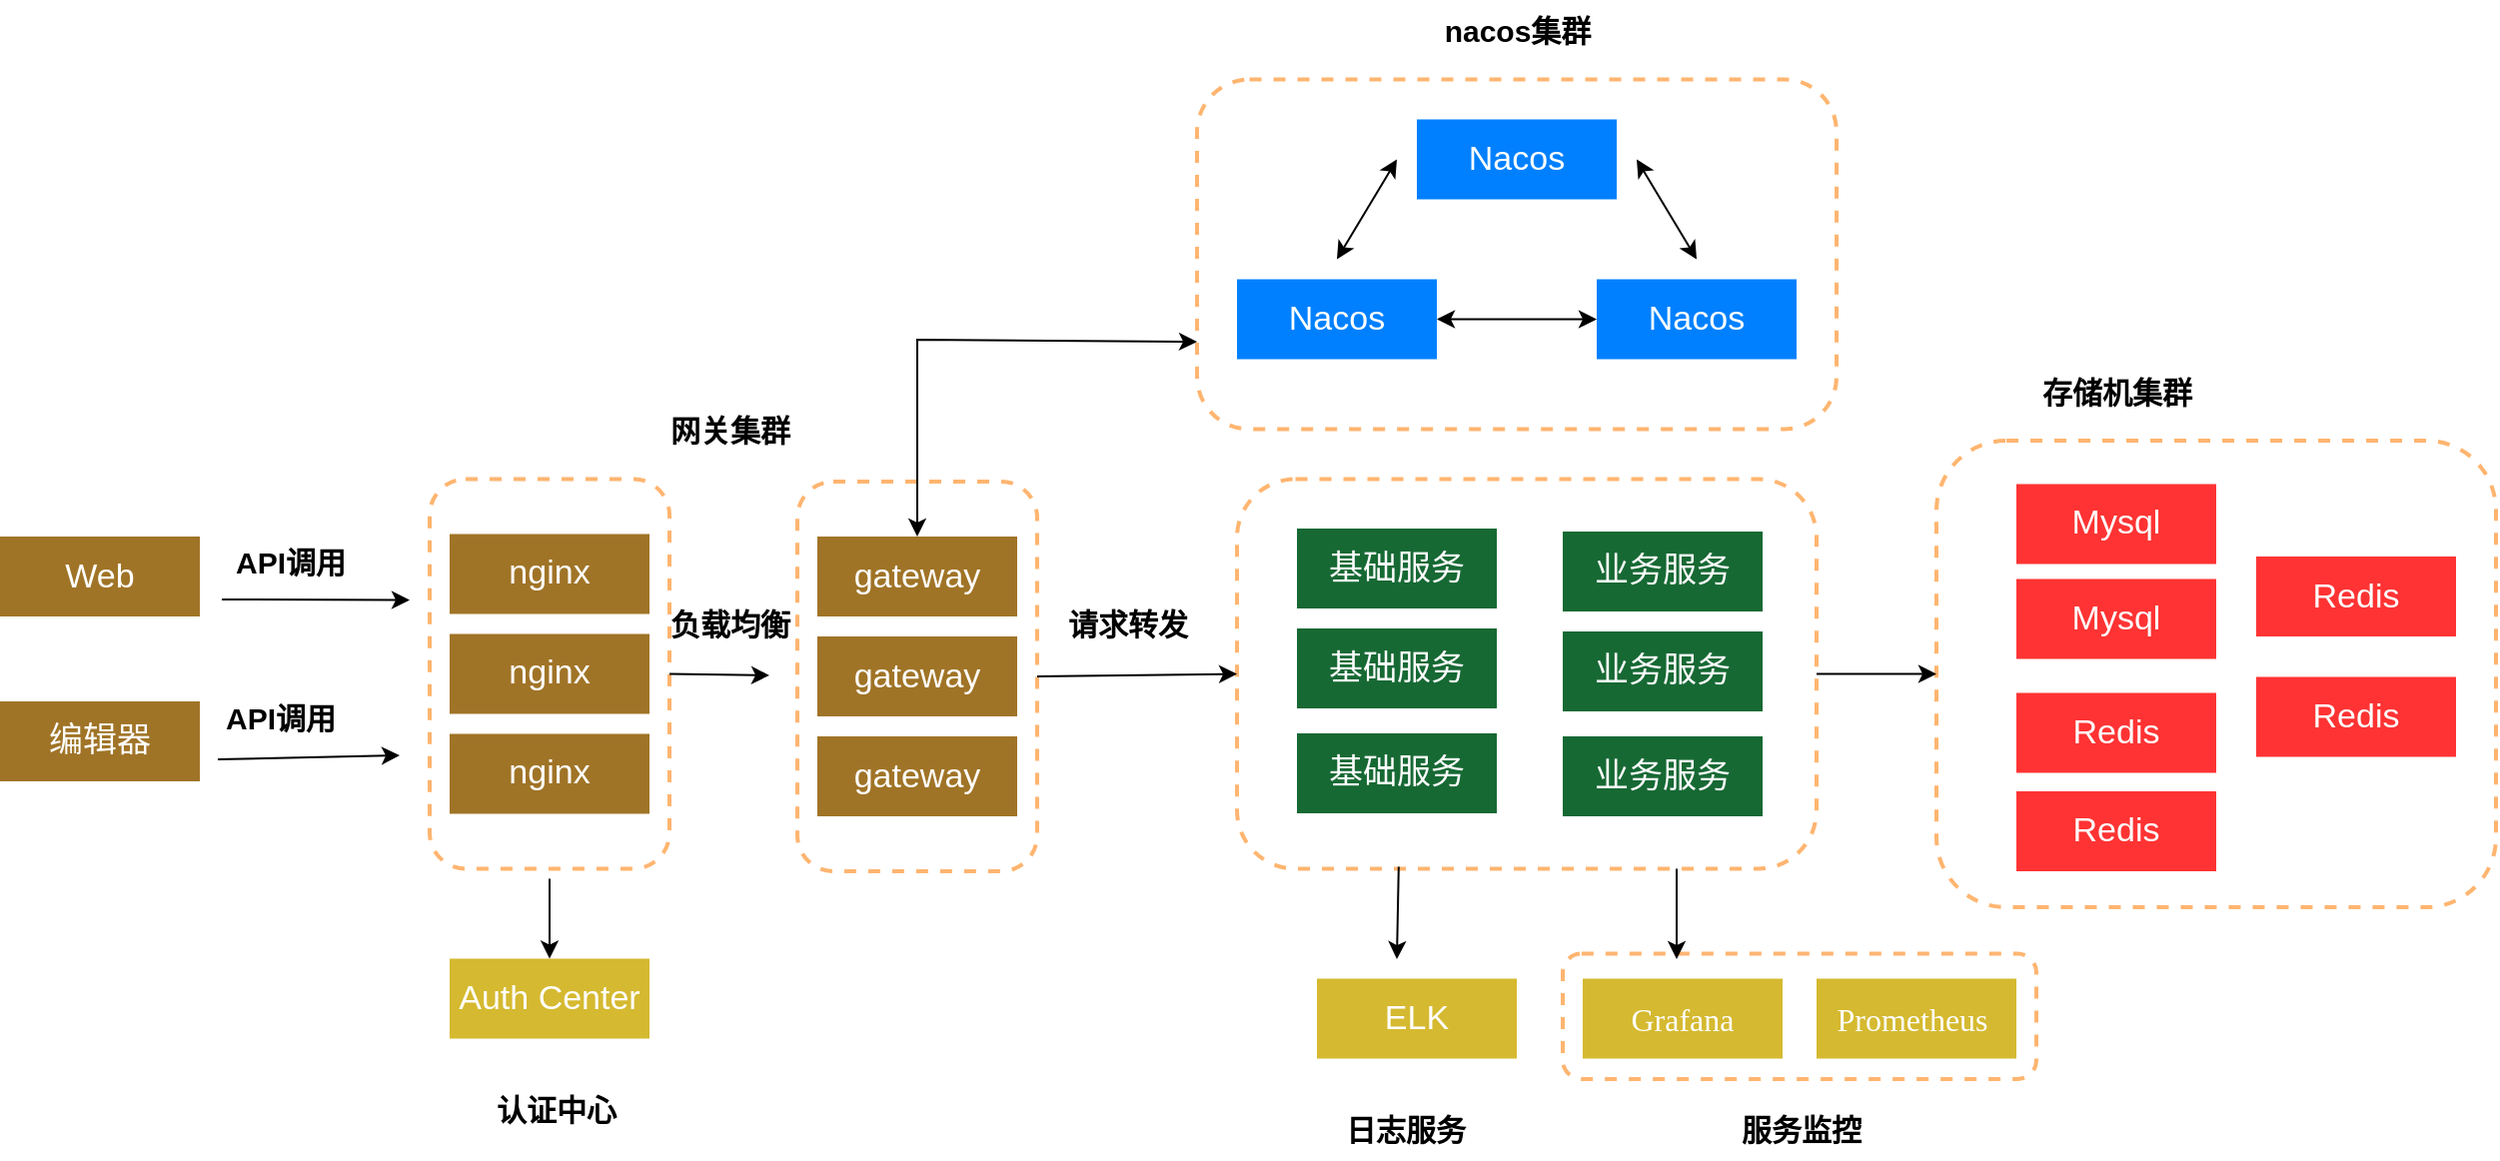 <mxfile version="24.5.5" type="github">
  <diagram name="第 1 页" id="CDN1awkTx7iHZSeHB25q">
    <mxGraphModel dx="2062" dy="1824" grid="1" gridSize="10" guides="1" tooltips="1" connect="1" arrows="1" fold="1" page="1" pageScale="1" pageWidth="827" pageHeight="1169" math="0" shadow="0">
      <root>
        <mxCell id="0" />
        <mxCell id="1" parent="0" />
        <mxCell id="YpanblVg95gVwMK05n6i-53" value="" style="rounded=1;whiteSpace=wrap;html=1;dashed=1;strokeColor=#FFB570;strokeWidth=2;" vertex="1" parent="1">
          <mxGeometry x="493" y="467.25" width="237" height="62.75" as="geometry" />
        </mxCell>
        <mxCell id="YpanblVg95gVwMK05n6i-47" value="" style="rounded=1;whiteSpace=wrap;html=1;dashed=1;strokeColor=#FFB570;strokeWidth=2;container=0;" vertex="1" parent="1">
          <mxGeometry x="110" y="231" width="120" height="195" as="geometry" />
        </mxCell>
        <mxCell id="YpanblVg95gVwMK05n6i-1" value="" style="rounded=1;whiteSpace=wrap;html=1;dashed=1;strokeColor=#FFB570;strokeWidth=2;" vertex="1" parent="1">
          <mxGeometry x="680" y="210.5" width="280" height="233.5" as="geometry" />
        </mxCell>
        <mxCell id="YpanblVg95gVwMK05n6i-7" value="" style="endArrow=classic;startArrow=classic;html=1;rounded=0;entryX=0;entryY=0.75;entryDx=0;entryDy=0;" edge="1" parent="1" source="YpanblVg95gVwMK05n6i-4" target="YpanblVg95gVwMK05n6i-18">
          <mxGeometry width="50" height="50" relative="1" as="geometry">
            <mxPoint x="230" y="289.75" as="sourcePoint" />
            <mxPoint x="280" y="239.75" as="targetPoint" />
            <Array as="points">
              <mxPoint x="170" y="160" />
            </Array>
          </mxGeometry>
        </mxCell>
        <mxCell id="YpanblVg95gVwMK05n6i-8" value="" style="endArrow=classic;html=1;rounded=0;" edge="1" parent="1">
          <mxGeometry width="50" height="50" relative="1" as="geometry">
            <mxPoint x="-178" y="290" as="sourcePoint" />
            <mxPoint x="-84" y="290.25" as="targetPoint" />
          </mxGeometry>
        </mxCell>
        <mxCell id="YpanblVg95gVwMK05n6i-9" value="API调用" style="text;html=1;align=center;verticalAlign=middle;resizable=0;points=[];autosize=1;strokeColor=none;fillColor=none;strokeWidth=3;fontSize=15;fontStyle=1" vertex="1" parent="1">
          <mxGeometry x="-184" y="255.75" width="80" height="30" as="geometry" />
        </mxCell>
        <mxCell id="YpanblVg95gVwMK05n6i-10" value="网关集群" style="text;html=1;align=center;verticalAlign=middle;resizable=0;points=[];autosize=1;strokeColor=none;fillColor=none;strokeWidth=3;fontSize=15;fontStyle=1" vertex="1" parent="1">
          <mxGeometry x="36" y="190" width="80" height="30" as="geometry" />
        </mxCell>
        <mxCell id="YpanblVg95gVwMK05n6i-11" value="nacos集群" style="text;html=1;align=center;verticalAlign=middle;resizable=0;points=[];autosize=1;strokeColor=none;fillColor=none;strokeWidth=3;fontSize=15;fontStyle=1" vertex="1" parent="1">
          <mxGeometry x="420" y="-10" width="100" height="30" as="geometry" />
        </mxCell>
        <mxCell id="YpanblVg95gVwMK05n6i-12" style="edgeStyle=orthogonalEdgeStyle;rounded=0;orthogonalLoop=1;jettySize=auto;html=1;entryX=0;entryY=0.5;entryDx=0;entryDy=0;" edge="1" parent="1" source="YpanblVg95gVwMK05n6i-13" target="YpanblVg95gVwMK05n6i-1">
          <mxGeometry relative="1" as="geometry" />
        </mxCell>
        <mxCell id="YpanblVg95gVwMK05n6i-13" value="" style="rounded=1;whiteSpace=wrap;html=1;dashed=1;strokeColor=#FFB570;strokeWidth=2;" vertex="1" parent="1">
          <mxGeometry x="330" y="229.75" width="290" height="195" as="geometry" />
        </mxCell>
        <mxCell id="YpanblVg95gVwMK05n6i-14" value="&lt;font color=&quot;#ffffff&quot;&gt;基础服务&lt;/font&gt;" style="rounded=0;whiteSpace=wrap;html=1;fillColor=#176934;fontSize=17;strokeColor=none;" vertex="1" parent="1">
          <mxGeometry x="360" y="254.5" width="100" height="40" as="geometry" />
        </mxCell>
        <mxCell id="YpanblVg95gVwMK05n6i-15" value="&lt;span style=&quot;color: rgb(255, 255, 255);&quot;&gt;基础服务&lt;/span&gt;" style="rounded=0;whiteSpace=wrap;html=1;fillColor=#176934;fontSize=17;strokeColor=none;" vertex="1" parent="1">
          <mxGeometry x="360" y="304.5" width="100" height="40" as="geometry" />
        </mxCell>
        <mxCell id="YpanblVg95gVwMK05n6i-16" value="&lt;span style=&quot;color: rgb(255, 255, 255);&quot;&gt;基础服务&lt;/span&gt;" style="rounded=0;whiteSpace=wrap;html=1;fillColor=#176934;fontSize=17;strokeColor=none;" vertex="1" parent="1">
          <mxGeometry x="360" y="357" width="100" height="40" as="geometry" />
        </mxCell>
        <mxCell id="YpanblVg95gVwMK05n6i-17" value="" style="group" vertex="1" connectable="0" parent="1">
          <mxGeometry x="310" y="29.75" width="320" height="175" as="geometry" />
        </mxCell>
        <mxCell id="YpanblVg95gVwMK05n6i-18" value="" style="rounded=1;whiteSpace=wrap;html=1;dashed=1;strokeColor=#FFB570;strokeWidth=2;" vertex="1" parent="YpanblVg95gVwMK05n6i-17">
          <mxGeometry width="320" height="175" as="geometry" />
        </mxCell>
        <mxCell id="YpanblVg95gVwMK05n6i-19" value="&lt;font color=&quot;#ffffff&quot; style=&quot;font-size: 17px;&quot;&gt;Nacos&lt;/font&gt;" style="rounded=0;whiteSpace=wrap;html=1;fillColor=#0080ff;fontSize=17;strokeColor=none;" vertex="1" parent="YpanblVg95gVwMK05n6i-17">
          <mxGeometry x="110" y="20" width="100" height="40" as="geometry" />
        </mxCell>
        <mxCell id="YpanblVg95gVwMK05n6i-20" value="&lt;font color=&quot;#ffffff&quot; style=&quot;font-size: 17px;&quot;&gt;Nacos&lt;/font&gt;" style="rounded=0;whiteSpace=wrap;html=1;fillColor=#0080ff;fontSize=17;strokeColor=none;" vertex="1" parent="YpanblVg95gVwMK05n6i-17">
          <mxGeometry x="200" y="100" width="100" height="40" as="geometry" />
        </mxCell>
        <mxCell id="YpanblVg95gVwMK05n6i-21" value="&lt;font color=&quot;#ffffff&quot; style=&quot;font-size: 17px;&quot;&gt;Nacos&lt;/font&gt;" style="rounded=0;whiteSpace=wrap;html=1;fillColor=#0080ff;fontSize=17;strokeColor=none;" vertex="1" parent="YpanblVg95gVwMK05n6i-17">
          <mxGeometry x="20" y="100" width="100" height="40" as="geometry" />
        </mxCell>
        <mxCell id="YpanblVg95gVwMK05n6i-22" value="" style="endArrow=classic;startArrow=classic;html=1;rounded=0;" edge="1" parent="YpanblVg95gVwMK05n6i-17">
          <mxGeometry width="50" height="50" relative="1" as="geometry">
            <mxPoint x="70" y="90" as="sourcePoint" />
            <mxPoint x="100" y="40" as="targetPoint" />
          </mxGeometry>
        </mxCell>
        <mxCell id="YpanblVg95gVwMK05n6i-23" value="" style="endArrow=classic;startArrow=classic;html=1;rounded=0;" edge="1" parent="YpanblVg95gVwMK05n6i-17">
          <mxGeometry width="50" height="50" relative="1" as="geometry">
            <mxPoint x="250" y="90" as="sourcePoint" />
            <mxPoint x="220" y="40" as="targetPoint" />
          </mxGeometry>
        </mxCell>
        <mxCell id="YpanblVg95gVwMK05n6i-24" value="" style="endArrow=classic;startArrow=classic;html=1;rounded=0;" edge="1" parent="YpanblVg95gVwMK05n6i-17">
          <mxGeometry width="50" height="50" relative="1" as="geometry">
            <mxPoint x="200" y="120" as="sourcePoint" />
            <mxPoint x="120" y="120" as="targetPoint" />
          </mxGeometry>
        </mxCell>
        <mxCell id="YpanblVg95gVwMK05n6i-25" value="" style="endArrow=classic;html=1;rounded=0;entryX=0;entryY=0.5;entryDx=0;entryDy=0;exitX=1;exitY=0.5;exitDx=0;exitDy=0;" edge="1" parent="1" target="YpanblVg95gVwMK05n6i-13" source="YpanblVg95gVwMK05n6i-47">
          <mxGeometry width="50" height="50" relative="1" as="geometry">
            <mxPoint x="240" y="325.5" as="sourcePoint" />
            <mxPoint x="350" y="325.5" as="targetPoint" />
          </mxGeometry>
        </mxCell>
        <mxCell id="YpanblVg95gVwMK05n6i-26" value="&lt;font color=&quot;#ffffff&quot;&gt;Auth Center&lt;/font&gt;" style="rounded=0;whiteSpace=wrap;html=1;fillColor=#d5b930;fontSize=17;strokeColor=none;" vertex="1" parent="1">
          <mxGeometry x="-64" y="469.75" width="100" height="40" as="geometry" />
        </mxCell>
        <mxCell id="YpanblVg95gVwMK05n6i-27" value="" style="endArrow=classic;html=1;rounded=0;entryX=0.5;entryY=0;entryDx=0;entryDy=0;" edge="1" parent="1" target="YpanblVg95gVwMK05n6i-26">
          <mxGeometry width="50" height="50" relative="1" as="geometry">
            <mxPoint x="-14" y="429.75" as="sourcePoint" />
            <mxPoint x="16" y="337.75" as="targetPoint" />
          </mxGeometry>
        </mxCell>
        <mxCell id="YpanblVg95gVwMK05n6i-28" value="认证中心" style="text;html=1;align=center;verticalAlign=middle;resizable=0;points=[];autosize=1;strokeColor=none;fillColor=none;strokeWidth=3;fontSize=15;fontStyle=1" vertex="1" parent="1">
          <mxGeometry x="-51" y="529.75" width="80" height="30" as="geometry" />
        </mxCell>
        <mxCell id="YpanblVg95gVwMK05n6i-29" value="&lt;font color=&quot;#ffffff&quot;&gt;ELK&lt;/font&gt;" style="rounded=0;whiteSpace=wrap;html=1;fillColor=#d5b930;fontSize=17;strokeColor=none;" vertex="1" parent="1">
          <mxGeometry x="370" y="479.75" width="100" height="40" as="geometry" />
        </mxCell>
        <mxCell id="YpanblVg95gVwMK05n6i-30" value="" style="endArrow=classic;html=1;rounded=0;exitX=0.279;exitY=0.995;exitDx=0;exitDy=0;exitPerimeter=0;" edge="1" parent="1" source="YpanblVg95gVwMK05n6i-13">
          <mxGeometry width="50" height="50" relative="1" as="geometry">
            <mxPoint x="180" y="434.75" as="sourcePoint" />
            <mxPoint x="410" y="470" as="targetPoint" />
          </mxGeometry>
        </mxCell>
        <mxCell id="YpanblVg95gVwMK05n6i-31" value="日志服务" style="text;html=1;align=center;verticalAlign=middle;resizable=0;points=[];autosize=1;strokeColor=none;fillColor=none;strokeWidth=3;fontSize=15;fontStyle=1" vertex="1" parent="1">
          <mxGeometry x="374" y="540" width="80" height="30" as="geometry" />
        </mxCell>
        <mxCell id="YpanblVg95gVwMK05n6i-32" value="&lt;span style=&quot;font-size:12.0pt;mso-bidi-font-size:&lt;br/&gt;11.0pt;line-height:150%;font-family:&amp;quot;Times New Roman&amp;quot;,serif;mso-fareast-font-family:&lt;br/&gt;宋体;mso-bidi-theme-font:minor-bidi;mso-font-kerning:1.0pt;mso-ansi-language:&lt;br/&gt;EN-US;mso-fareast-language:ZH-CN;mso-bidi-language:AR-SA&quot; lang=&quot;EN-US&quot;&gt;Grafana&lt;/span&gt;" style="rounded=0;whiteSpace=wrap;html=1;fillColor=#d5b930;fontSize=17;strokeColor=none;fontColor=#FFFFFF;" vertex="1" parent="1">
          <mxGeometry x="503" y="479.75" width="100" height="40" as="geometry" />
        </mxCell>
        <mxCell id="YpanblVg95gVwMK05n6i-33" value="" style="endArrow=classic;html=1;rounded=0;exitX=0.279;exitY=0.995;exitDx=0;exitDy=0;exitPerimeter=0;" edge="1" parent="1">
          <mxGeometry width="50" height="50" relative="1" as="geometry">
            <mxPoint x="550" y="424.75" as="sourcePoint" />
            <mxPoint x="550" y="470" as="targetPoint" />
          </mxGeometry>
        </mxCell>
        <mxCell id="YpanblVg95gVwMK05n6i-34" value="服务监控" style="text;html=1;align=center;verticalAlign=middle;resizable=0;points=[];autosize=1;strokeColor=none;fillColor=none;strokeWidth=3;fontSize=15;fontStyle=1" vertex="1" parent="1">
          <mxGeometry x="571.5" y="540" width="80" height="30" as="geometry" />
        </mxCell>
        <mxCell id="YpanblVg95gVwMK05n6i-35" value="&lt;font color=&quot;#ffffff&quot;&gt;Mysql&lt;/font&gt;" style="rounded=0;whiteSpace=wrap;html=1;fillColor=#FF3333;fontSize=17;strokeColor=none;" vertex="1" parent="1">
          <mxGeometry x="720" y="232.25" width="100" height="40" as="geometry" />
        </mxCell>
        <mxCell id="YpanblVg95gVwMK05n6i-36" value="&lt;font color=&quot;#ffffff&quot;&gt;Redis&lt;/font&gt;" style="rounded=0;whiteSpace=wrap;html=1;fillColor=#FF3333;fontSize=17;strokeColor=none;" vertex="1" parent="1">
          <mxGeometry x="720" y="336.75" width="100" height="40" as="geometry" />
        </mxCell>
        <mxCell id="YpanblVg95gVwMK05n6i-37" value="&lt;font color=&quot;#ffffff&quot;&gt;业务服务&lt;/font&gt;" style="rounded=0;whiteSpace=wrap;html=1;fillColor=#176934;fontSize=17;strokeColor=none;" vertex="1" parent="1">
          <mxGeometry x="493" y="256" width="100" height="40" as="geometry" />
        </mxCell>
        <mxCell id="YpanblVg95gVwMK05n6i-38" value="&lt;span style=&quot;color: rgb(255, 255, 255);&quot;&gt;业务服务&lt;/span&gt;" style="rounded=0;whiteSpace=wrap;html=1;fillColor=#176934;fontSize=17;strokeColor=none;" vertex="1" parent="1">
          <mxGeometry x="493" y="306" width="100" height="40" as="geometry" />
        </mxCell>
        <mxCell id="YpanblVg95gVwMK05n6i-39" value="&lt;span style=&quot;color: rgb(255, 255, 255);&quot;&gt;业务服务&lt;/span&gt;" style="rounded=0;whiteSpace=wrap;html=1;fillColor=#176934;fontSize=17;strokeColor=none;" vertex="1" parent="1">
          <mxGeometry x="493" y="358.5" width="100" height="40" as="geometry" />
        </mxCell>
        <mxCell id="YpanblVg95gVwMK05n6i-3" value="" style="rounded=1;whiteSpace=wrap;html=1;dashed=1;strokeColor=#FFB570;strokeWidth=2;container=0;" vertex="1" parent="1">
          <mxGeometry x="-74" y="229.75" width="120" height="195" as="geometry" />
        </mxCell>
        <mxCell id="YpanblVg95gVwMK05n6i-4" value="&lt;font color=&quot;#ffffff&quot;&gt;gateway&lt;/font&gt;" style="rounded=0;whiteSpace=wrap;html=1;fillColor=#a07427;fontSize=17;strokeColor=none;container=0;" vertex="1" parent="1">
          <mxGeometry x="120" y="258.5" width="100" height="40" as="geometry" />
        </mxCell>
        <mxCell id="YpanblVg95gVwMK05n6i-5" value="&lt;font color=&quot;#ffffff&quot;&gt;gateway&lt;/font&gt;" style="rounded=0;whiteSpace=wrap;html=1;fillColor=#a07427;fontSize=17;strokeColor=none;container=0;" vertex="1" parent="1">
          <mxGeometry x="120" y="308.5" width="100" height="40" as="geometry" />
        </mxCell>
        <mxCell id="YpanblVg95gVwMK05n6i-6" value="&lt;font color=&quot;#ffffff&quot;&gt;gateway&lt;/font&gt;" style="rounded=0;whiteSpace=wrap;html=1;fillColor=#a07427;fontSize=17;strokeColor=none;container=0;" vertex="1" parent="1">
          <mxGeometry x="120" y="358.5" width="100" height="40" as="geometry" />
        </mxCell>
        <mxCell id="YpanblVg95gVwMK05n6i-40" value="&lt;font color=&quot;#ffffff&quot;&gt;nginx&lt;/font&gt;" style="rounded=0;whiteSpace=wrap;html=1;fillColor=#a07427;fontSize=17;strokeColor=none;container=0;" vertex="1" parent="1">
          <mxGeometry x="-64" y="257.25" width="100" height="40" as="geometry" />
        </mxCell>
        <mxCell id="YpanblVg95gVwMK05n6i-41" value="&lt;span style=&quot;color: rgb(255, 255, 255);&quot;&gt;nginx&lt;/span&gt;" style="rounded=0;whiteSpace=wrap;html=1;fillColor=#a07427;fontSize=17;strokeColor=none;container=0;" vertex="1" parent="1">
          <mxGeometry x="-64" y="307.25" width="100" height="40" as="geometry" />
        </mxCell>
        <mxCell id="YpanblVg95gVwMK05n6i-42" value="&lt;span style=&quot;color: rgb(255, 255, 255);&quot;&gt;nginx&lt;/span&gt;" style="rounded=0;whiteSpace=wrap;html=1;fillColor=#a07427;fontSize=17;strokeColor=none;container=0;" vertex="1" parent="1">
          <mxGeometry x="-64" y="357.25" width="100" height="40" as="geometry" />
        </mxCell>
        <mxCell id="YpanblVg95gVwMK05n6i-43" value="&lt;font color=&quot;#ffffff&quot;&gt;Web&lt;/font&gt;" style="rounded=0;whiteSpace=wrap;html=1;fillColor=#a07427;fontSize=17;strokeColor=none;container=0;" vertex="1" parent="1">
          <mxGeometry x="-289" y="258.5" width="100" height="40" as="geometry" />
        </mxCell>
        <mxCell id="YpanblVg95gVwMK05n6i-44" value="&lt;font color=&quot;#ffffff&quot;&gt;编辑器&lt;/font&gt;" style="rounded=0;whiteSpace=wrap;html=1;fillColor=#a07427;fontSize=17;strokeColor=none;container=0;" vertex="1" parent="1">
          <mxGeometry x="-289" y="341" width="100" height="40" as="geometry" />
        </mxCell>
        <mxCell id="YpanblVg95gVwMK05n6i-45" value="" style="endArrow=classic;html=1;rounded=0;" edge="1" parent="1">
          <mxGeometry width="50" height="50" relative="1" as="geometry">
            <mxPoint x="-180" y="370" as="sourcePoint" />
            <mxPoint x="-89" y="368" as="targetPoint" />
          </mxGeometry>
        </mxCell>
        <mxCell id="YpanblVg95gVwMK05n6i-46" value="API调用" style="text;html=1;align=center;verticalAlign=middle;resizable=0;points=[];autosize=1;strokeColor=none;fillColor=none;strokeWidth=3;fontSize=15;fontStyle=1" vertex="1" parent="1">
          <mxGeometry x="-189" y="333.5" width="80" height="30" as="geometry" />
        </mxCell>
        <mxCell id="YpanblVg95gVwMK05n6i-48" value="" style="endArrow=classic;html=1;rounded=0;exitX=1;exitY=0.5;exitDx=0;exitDy=0;" edge="1" parent="1" source="YpanblVg95gVwMK05n6i-3">
          <mxGeometry width="50" height="50" relative="1" as="geometry">
            <mxPoint x="10" y="322.25" as="sourcePoint" />
            <mxPoint x="96" y="328" as="targetPoint" />
          </mxGeometry>
        </mxCell>
        <mxCell id="YpanblVg95gVwMK05n6i-50" value="负载均衡" style="text;html=1;align=center;verticalAlign=middle;resizable=0;points=[];autosize=1;strokeColor=none;fillColor=none;strokeWidth=3;fontSize=15;fontStyle=1" vertex="1" parent="1">
          <mxGeometry x="36" y="287.25" width="80" height="30" as="geometry" />
        </mxCell>
        <mxCell id="YpanblVg95gVwMK05n6i-51" value="请求转发" style="text;html=1;align=center;verticalAlign=middle;resizable=0;points=[];autosize=1;strokeColor=none;fillColor=none;strokeWidth=3;fontSize=15;fontStyle=1" vertex="1" parent="1">
          <mxGeometry x="235" y="287.25" width="80" height="30" as="geometry" />
        </mxCell>
        <mxCell id="YpanblVg95gVwMK05n6i-52" value="&lt;span lang=&quot;EN-US&quot; style=&quot;font-size:12.0pt;mso-bidi-font-size:&lt;br/&gt;11.0pt;line-height:150%;font-family:&amp;quot;Times New Roman&amp;quot;,serif;mso-fareast-font-family:&lt;br/&gt;宋体;mso-bidi-theme-font:minor-bidi;mso-font-kerning:1.0pt;mso-ansi-language:&lt;br/&gt;EN-US;mso-fareast-language:ZH-CN;mso-bidi-language:AR-SA&quot;&gt;Prometheus&amp;nbsp;&lt;/span&gt;" style="rounded=0;whiteSpace=wrap;html=1;fillColor=#d5b930;fontSize=17;strokeColor=none;fontColor=#FFFFFF;" vertex="1" parent="1">
          <mxGeometry x="620" y="479.75" width="100" height="40" as="geometry" />
        </mxCell>
        <mxCell id="YpanblVg95gVwMK05n6i-54" value="存储机集群" style="text;html=1;align=center;verticalAlign=middle;resizable=0;points=[];autosize=1;strokeColor=none;fillColor=none;strokeWidth=3;fontSize=15;fontStyle=1" vertex="1" parent="1">
          <mxGeometry x="720" y="171" width="100" height="30" as="geometry" />
        </mxCell>
        <mxCell id="YpanblVg95gVwMK05n6i-55" value="&lt;font color=&quot;#ffffff&quot;&gt;Mysql&lt;/font&gt;" style="rounded=0;whiteSpace=wrap;html=1;fillColor=#FF3333;fontSize=17;strokeColor=none;" vertex="1" parent="1">
          <mxGeometry x="720" y="279.75" width="100" height="40" as="geometry" />
        </mxCell>
        <mxCell id="YpanblVg95gVwMK05n6i-56" value="&lt;font color=&quot;#ffffff&quot;&gt;Redis&lt;/font&gt;" style="rounded=0;whiteSpace=wrap;html=1;fillColor=#FF3333;fontSize=17;strokeColor=none;" vertex="1" parent="1">
          <mxGeometry x="720" y="386" width="100" height="40" as="geometry" />
        </mxCell>
        <mxCell id="YpanblVg95gVwMK05n6i-57" value="&lt;font color=&quot;#ffffff&quot;&gt;Redis&lt;/font&gt;" style="rounded=0;whiteSpace=wrap;html=1;fillColor=#FF3333;fontSize=17;strokeColor=none;" vertex="1" parent="1">
          <mxGeometry x="840" y="268.5" width="100" height="40" as="geometry" />
        </mxCell>
        <mxCell id="YpanblVg95gVwMK05n6i-58" value="&lt;font color=&quot;#ffffff&quot;&gt;Redis&lt;/font&gt;" style="rounded=0;whiteSpace=wrap;html=1;fillColor=#FF3333;fontSize=17;strokeColor=none;" vertex="1" parent="1">
          <mxGeometry x="840" y="328.75" width="100" height="40" as="geometry" />
        </mxCell>
      </root>
    </mxGraphModel>
  </diagram>
</mxfile>
